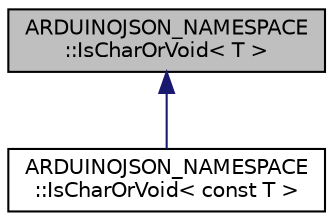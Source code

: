 digraph "ARDUINOJSON_NAMESPACE::IsCharOrVoid&lt; T &gt;"
{
 // LATEX_PDF_SIZE
  edge [fontname="Helvetica",fontsize="10",labelfontname="Helvetica",labelfontsize="10"];
  node [fontname="Helvetica",fontsize="10",shape=record];
  Node1 [label="ARDUINOJSON_NAMESPACE\l::IsCharOrVoid\< T \>",height=0.2,width=0.4,color="black", fillcolor="grey75", style="filled", fontcolor="black",tooltip=" "];
  Node1 -> Node2 [dir="back",color="midnightblue",fontsize="10",style="solid",fontname="Helvetica"];
  Node2 [label="ARDUINOJSON_NAMESPACE\l::IsCharOrVoid\< const T \>",height=0.2,width=0.4,color="black", fillcolor="white", style="filled",URL="$structARDUINOJSON__NAMESPACE_1_1IsCharOrVoid_3_01const_01T_01_4.html",tooltip=" "];
}
